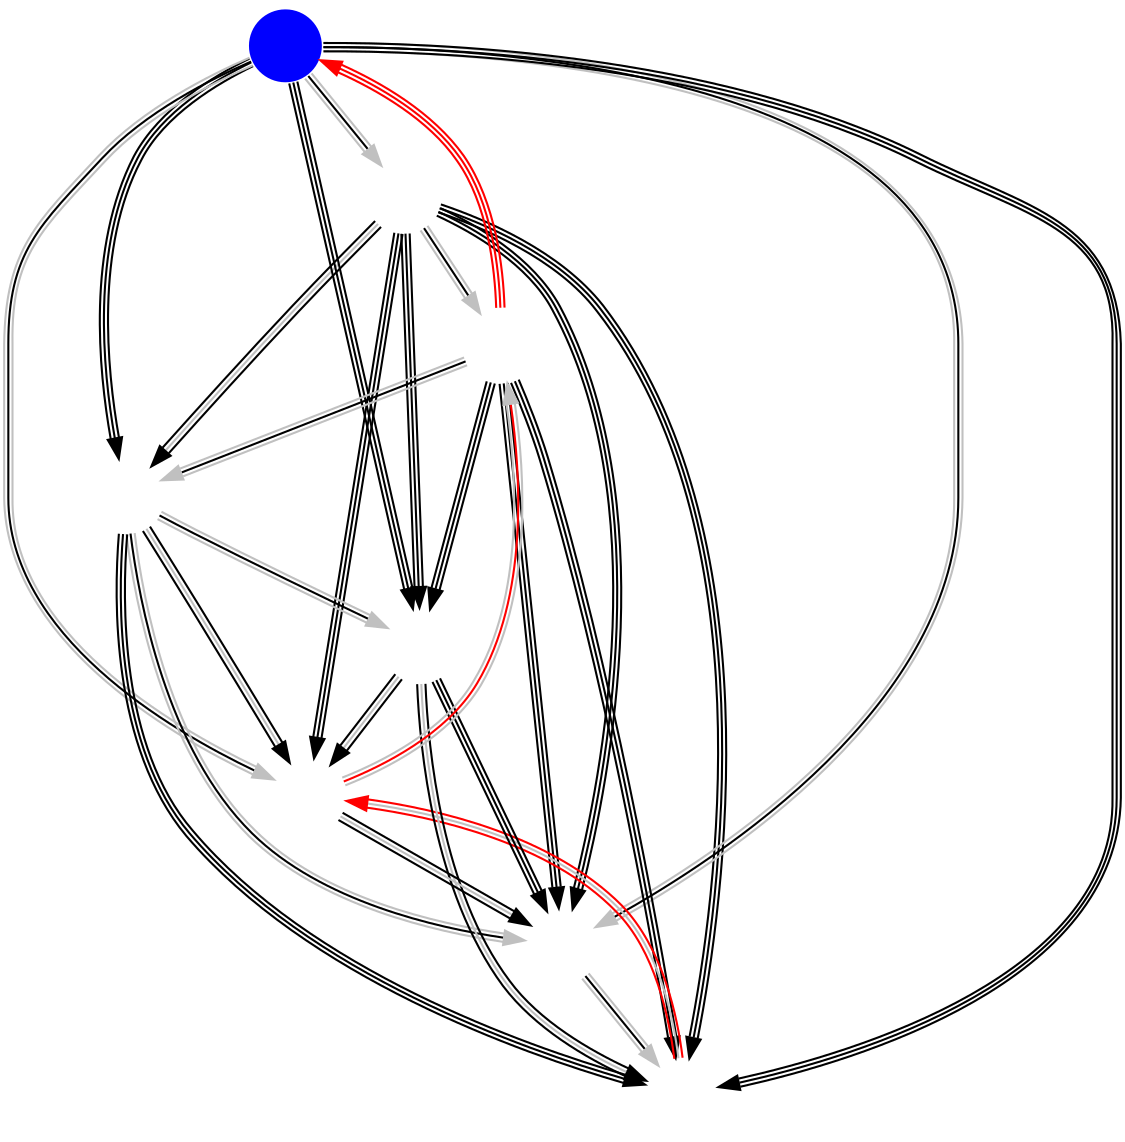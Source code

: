 digraph NA {
	node [shape=circle fixedsize=true width=.5 label="" color="white" margin=0.5];
	imagepath="logos/";
	T8	[image="team-8.png"];
	TS	[image="tempo-storm.png" style=filled fillcolor=blue];
	NVT	[image="naventic.png"];
	BST	[image="b-step.png"];
	GFE	[image="gale-force-esports.png"];
	NT	[image="no-tomorrow.png"];
	SSS	[image="superstars.png"];
	TF	[image="team-freedom.png"];

	/* Week 1 */
	TS	->	NVT			[ color="gray:black:gray" ]
	T8	->	NT			[ color="black:black:black" ]
	SSS	->	TF			[ color="black:gray:black" ]
	GFE	->	BST			[ color="gray:black:gray" ]
	T8	->	BST			[ color="black:gray:black" ]
	GFE	->	NVT			[ color="black:black:black" ]

	/* Week 2 */
	TS	->	TF			[ color="gray:black:gray" ]
	SSS	->	NT			[ color="black:gray:black" ]
	TS	->	BST			[ color="black:black:black" ]
	NVT	->	NT			[ color="gray:black:gray" /*constraint=false color=red*/ ]
	TF	->	GFE			[ constraint=false color="gray:red:gray" ]
	T8	->	SSS			[ color="black:black:black" ]

	/* Week 3 */
	BST	->	NT			[ color="black:black:black" ]
	GFE	->	SSS			[ color="black:black:black" ]
	TF	->	NVT			[ color="black:gray:black" ]
	TS	->	T8			[ color="gray:black:gray" /*color=red constraint=false*/ ]
	T8	->	GFE			[ color="gray:black:gray" /*color=red constraint=false*/ ]
	BST	->	TF			[ color="black:gray:black" ]

	/* Week 4 */
	TS	->	NT			[ color="black:black:black" ]
	SSS	->	NVT			[ color="black:black:black" ]
	BST	->	SSS			[ color="gray:black:gray" ]
	T8	->	NVT			[ color="black:black:black" ]
	GFE	->	TS			[ /*color="black:black:black"*/ color="red:red:red" constraint=false ]
	NT	->	TF			[ /*color="black:gray:black"*/ color="red:gray:red" constraint=false ]

	/* Week 5 */
	GFE	->	NT			[ color="black:black:black" ]
	BST	->	NVT			[ color="gray:black:gray" ]
	TS	->	SSS			[ color="black:black:black"  ]
	T8	->	TF			[ color="black:black:black" ]
	
}
